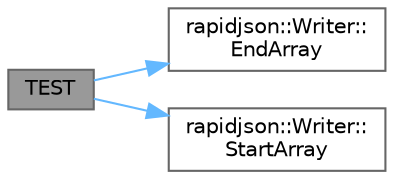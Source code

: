 digraph "TEST"
{
 // LATEX_PDF_SIZE
  bgcolor="transparent";
  edge [fontname=Helvetica,fontsize=10,labelfontname=Helvetica,labelfontsize=10];
  node [fontname=Helvetica,fontsize=10,shape=box,height=0.2,width=0.4];
  rankdir="LR";
  Node1 [id="Node000001",label="TEST",height=0.2,width=0.4,color="gray40", fillcolor="grey60", style="filled", fontcolor="black",tooltip=" "];
  Node1 -> Node2 [id="edge1_Node000001_Node000002",color="steelblue1",style="solid",tooltip=" "];
  Node2 [id="Node000002",label="rapidjson::Writer::\lEndArray",height=0.2,width=0.4,color="grey40", fillcolor="white", style="filled",URL="$classrapidjson_1_1_writer.html#a13c98a10c8a8be0823c6cfd8e1b479a4",tooltip=" "];
  Node1 -> Node3 [id="edge2_Node000001_Node000003",color="steelblue1",style="solid",tooltip=" "];
  Node3 [id="Node000003",label="rapidjson::Writer::\lStartArray",height=0.2,width=0.4,color="grey40", fillcolor="white", style="filled",URL="$classrapidjson_1_1_writer.html#a7019d2c81548f7b4dcc96f98a3e2bf76",tooltip=" "];
}
